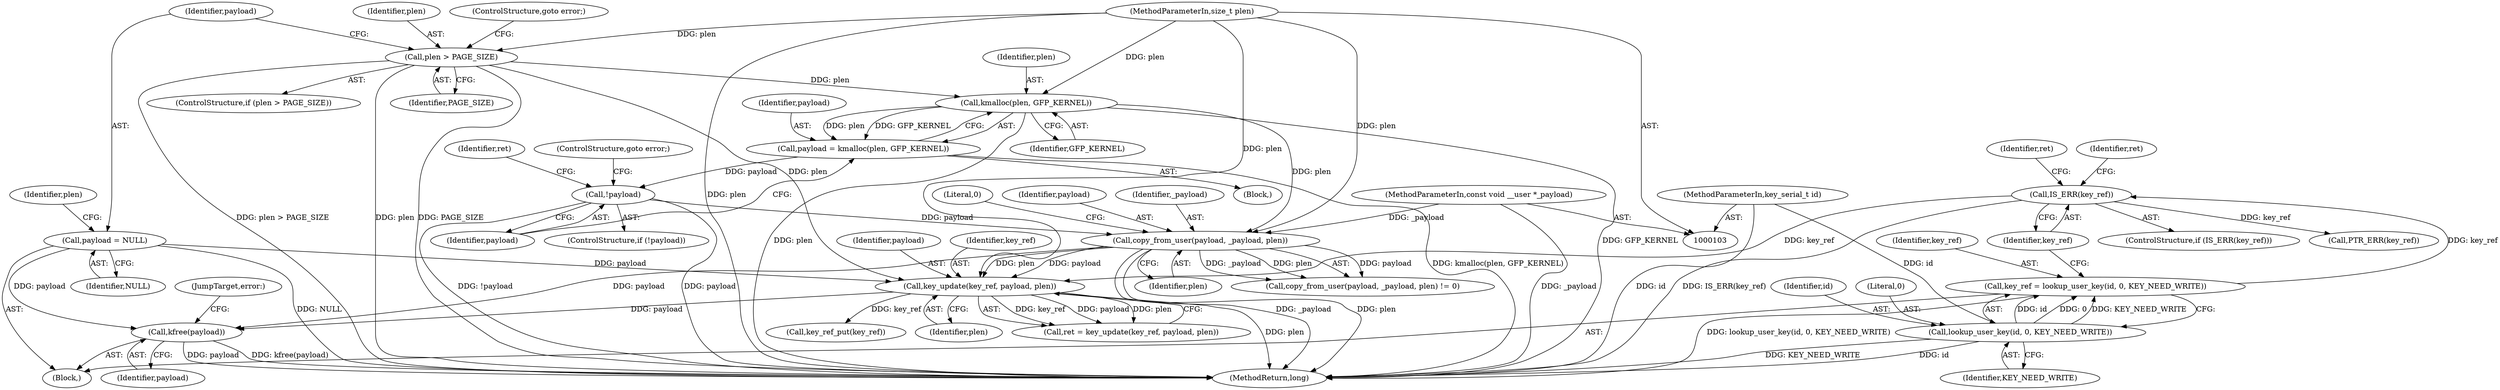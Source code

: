 digraph "0_linux_5649645d725c73df4302428ee4e02c869248b4c5_0@API" {
"1000175" [label="(Call,kfree(payload))"];
"1000120" [label="(Call,payload = NULL)"];
"1000168" [label="(Call,key_update(key_ref, payload, plen))"];
"1000158" [label="(Call,IS_ERR(key_ref))"];
"1000151" [label="(Call,key_ref = lookup_user_key(id, 0, KEY_NEED_WRITE))"];
"1000153" [label="(Call,lookup_user_key(id, 0, KEY_NEED_WRITE))"];
"1000104" [label="(MethodParameterIn,key_serial_t id)"];
"1000145" [label="(Call,copy_from_user(payload, _payload, plen))"];
"1000136" [label="(Call,!payload)"];
"1000130" [label="(Call,payload = kmalloc(plen, GFP_KERNEL))"];
"1000132" [label="(Call,kmalloc(plen, GFP_KERNEL))"];
"1000116" [label="(Call,plen > PAGE_SIZE)"];
"1000106" [label="(MethodParameterIn,size_t plen)"];
"1000105" [label="(MethodParameterIn,const void __user *_payload)"];
"1000175" [label="(Call,kfree(payload))"];
"1000157" [label="(ControlStructure,if (IS_ERR(key_ref)))"];
"1000154" [label="(Identifier,id)"];
"1000180" [label="(MethodReturn,long)"];
"1000162" [label="(Identifier,ret)"];
"1000117" [label="(Identifier,plen)"];
"1000138" [label="(ControlStructure,goto error;)"];
"1000119" [label="(ControlStructure,goto error;)"];
"1000105" [label="(MethodParameterIn,const void __user *_payload)"];
"1000140" [label="(Identifier,ret)"];
"1000153" [label="(Call,lookup_user_key(id, 0, KEY_NEED_WRITE))"];
"1000168" [label="(Call,key_update(key_ref, payload, plen))"];
"1000156" [label="(Identifier,KEY_NEED_WRITE)"];
"1000115" [label="(ControlStructure,if (plen > PAGE_SIZE))"];
"1000163" [label="(Call,PTR_ERR(key_ref))"];
"1000155" [label="(Literal,0)"];
"1000118" [label="(Identifier,PAGE_SIZE)"];
"1000136" [label="(Call,!payload)"];
"1000170" [label="(Identifier,payload)"];
"1000135" [label="(ControlStructure,if (!payload))"];
"1000176" [label="(Identifier,payload)"];
"1000177" [label="(JumpTarget,error:)"];
"1000151" [label="(Call,key_ref = lookup_user_key(id, 0, KEY_NEED_WRITE))"];
"1000124" [label="(Identifier,plen)"];
"1000147" [label="(Identifier,_payload)"];
"1000169" [label="(Identifier,key_ref)"];
"1000106" [label="(MethodParameterIn,size_t plen)"];
"1000131" [label="(Identifier,payload)"];
"1000133" [label="(Identifier,plen)"];
"1000107" [label="(Block,)"];
"1000134" [label="(Identifier,GFP_KERNEL)"];
"1000145" [label="(Call,copy_from_user(payload, _payload, plen))"];
"1000149" [label="(Literal,0)"];
"1000122" [label="(Identifier,NULL)"];
"1000104" [label="(MethodParameterIn,key_serial_t id)"];
"1000152" [label="(Identifier,key_ref)"];
"1000132" [label="(Call,kmalloc(plen, GFP_KERNEL))"];
"1000158" [label="(Call,IS_ERR(key_ref))"];
"1000116" [label="(Call,plen > PAGE_SIZE)"];
"1000125" [label="(Block,)"];
"1000120" [label="(Call,payload = NULL)"];
"1000167" [label="(Identifier,ret)"];
"1000137" [label="(Identifier,payload)"];
"1000148" [label="(Identifier,plen)"];
"1000171" [label="(Identifier,plen)"];
"1000146" [label="(Identifier,payload)"];
"1000130" [label="(Call,payload = kmalloc(plen, GFP_KERNEL))"];
"1000166" [label="(Call,ret = key_update(key_ref, payload, plen))"];
"1000159" [label="(Identifier,key_ref)"];
"1000121" [label="(Identifier,payload)"];
"1000172" [label="(Call,key_ref_put(key_ref))"];
"1000144" [label="(Call,copy_from_user(payload, _payload, plen) != 0)"];
"1000175" -> "1000107"  [label="AST: "];
"1000175" -> "1000176"  [label="CFG: "];
"1000176" -> "1000175"  [label="AST: "];
"1000177" -> "1000175"  [label="CFG: "];
"1000175" -> "1000180"  [label="DDG: payload"];
"1000175" -> "1000180"  [label="DDG: kfree(payload)"];
"1000120" -> "1000175"  [label="DDG: payload"];
"1000168" -> "1000175"  [label="DDG: payload"];
"1000145" -> "1000175"  [label="DDG: payload"];
"1000120" -> "1000107"  [label="AST: "];
"1000120" -> "1000122"  [label="CFG: "];
"1000121" -> "1000120"  [label="AST: "];
"1000122" -> "1000120"  [label="AST: "];
"1000124" -> "1000120"  [label="CFG: "];
"1000120" -> "1000180"  [label="DDG: NULL"];
"1000120" -> "1000168"  [label="DDG: payload"];
"1000168" -> "1000166"  [label="AST: "];
"1000168" -> "1000171"  [label="CFG: "];
"1000169" -> "1000168"  [label="AST: "];
"1000170" -> "1000168"  [label="AST: "];
"1000171" -> "1000168"  [label="AST: "];
"1000166" -> "1000168"  [label="CFG: "];
"1000168" -> "1000180"  [label="DDG: plen"];
"1000168" -> "1000166"  [label="DDG: key_ref"];
"1000168" -> "1000166"  [label="DDG: payload"];
"1000168" -> "1000166"  [label="DDG: plen"];
"1000158" -> "1000168"  [label="DDG: key_ref"];
"1000145" -> "1000168"  [label="DDG: payload"];
"1000145" -> "1000168"  [label="DDG: plen"];
"1000116" -> "1000168"  [label="DDG: plen"];
"1000106" -> "1000168"  [label="DDG: plen"];
"1000168" -> "1000172"  [label="DDG: key_ref"];
"1000158" -> "1000157"  [label="AST: "];
"1000158" -> "1000159"  [label="CFG: "];
"1000159" -> "1000158"  [label="AST: "];
"1000162" -> "1000158"  [label="CFG: "];
"1000167" -> "1000158"  [label="CFG: "];
"1000158" -> "1000180"  [label="DDG: IS_ERR(key_ref)"];
"1000151" -> "1000158"  [label="DDG: key_ref"];
"1000158" -> "1000163"  [label="DDG: key_ref"];
"1000151" -> "1000107"  [label="AST: "];
"1000151" -> "1000153"  [label="CFG: "];
"1000152" -> "1000151"  [label="AST: "];
"1000153" -> "1000151"  [label="AST: "];
"1000159" -> "1000151"  [label="CFG: "];
"1000151" -> "1000180"  [label="DDG: lookup_user_key(id, 0, KEY_NEED_WRITE)"];
"1000153" -> "1000151"  [label="DDG: id"];
"1000153" -> "1000151"  [label="DDG: 0"];
"1000153" -> "1000151"  [label="DDG: KEY_NEED_WRITE"];
"1000153" -> "1000156"  [label="CFG: "];
"1000154" -> "1000153"  [label="AST: "];
"1000155" -> "1000153"  [label="AST: "];
"1000156" -> "1000153"  [label="AST: "];
"1000153" -> "1000180"  [label="DDG: id"];
"1000153" -> "1000180"  [label="DDG: KEY_NEED_WRITE"];
"1000104" -> "1000153"  [label="DDG: id"];
"1000104" -> "1000103"  [label="AST: "];
"1000104" -> "1000180"  [label="DDG: id"];
"1000145" -> "1000144"  [label="AST: "];
"1000145" -> "1000148"  [label="CFG: "];
"1000146" -> "1000145"  [label="AST: "];
"1000147" -> "1000145"  [label="AST: "];
"1000148" -> "1000145"  [label="AST: "];
"1000149" -> "1000145"  [label="CFG: "];
"1000145" -> "1000180"  [label="DDG: plen"];
"1000145" -> "1000180"  [label="DDG: _payload"];
"1000145" -> "1000144"  [label="DDG: payload"];
"1000145" -> "1000144"  [label="DDG: _payload"];
"1000145" -> "1000144"  [label="DDG: plen"];
"1000136" -> "1000145"  [label="DDG: payload"];
"1000105" -> "1000145"  [label="DDG: _payload"];
"1000132" -> "1000145"  [label="DDG: plen"];
"1000106" -> "1000145"  [label="DDG: plen"];
"1000136" -> "1000135"  [label="AST: "];
"1000136" -> "1000137"  [label="CFG: "];
"1000137" -> "1000136"  [label="AST: "];
"1000138" -> "1000136"  [label="CFG: "];
"1000140" -> "1000136"  [label="CFG: "];
"1000136" -> "1000180"  [label="DDG: !payload"];
"1000136" -> "1000180"  [label="DDG: payload"];
"1000130" -> "1000136"  [label="DDG: payload"];
"1000130" -> "1000125"  [label="AST: "];
"1000130" -> "1000132"  [label="CFG: "];
"1000131" -> "1000130"  [label="AST: "];
"1000132" -> "1000130"  [label="AST: "];
"1000137" -> "1000130"  [label="CFG: "];
"1000130" -> "1000180"  [label="DDG: kmalloc(plen, GFP_KERNEL)"];
"1000132" -> "1000130"  [label="DDG: plen"];
"1000132" -> "1000130"  [label="DDG: GFP_KERNEL"];
"1000132" -> "1000134"  [label="CFG: "];
"1000133" -> "1000132"  [label="AST: "];
"1000134" -> "1000132"  [label="AST: "];
"1000132" -> "1000180"  [label="DDG: GFP_KERNEL"];
"1000132" -> "1000180"  [label="DDG: plen"];
"1000116" -> "1000132"  [label="DDG: plen"];
"1000106" -> "1000132"  [label="DDG: plen"];
"1000116" -> "1000115"  [label="AST: "];
"1000116" -> "1000118"  [label="CFG: "];
"1000117" -> "1000116"  [label="AST: "];
"1000118" -> "1000116"  [label="AST: "];
"1000119" -> "1000116"  [label="CFG: "];
"1000121" -> "1000116"  [label="CFG: "];
"1000116" -> "1000180"  [label="DDG: plen"];
"1000116" -> "1000180"  [label="DDG: PAGE_SIZE"];
"1000116" -> "1000180"  [label="DDG: plen > PAGE_SIZE"];
"1000106" -> "1000116"  [label="DDG: plen"];
"1000106" -> "1000103"  [label="AST: "];
"1000106" -> "1000180"  [label="DDG: plen"];
"1000105" -> "1000103"  [label="AST: "];
"1000105" -> "1000180"  [label="DDG: _payload"];
}

